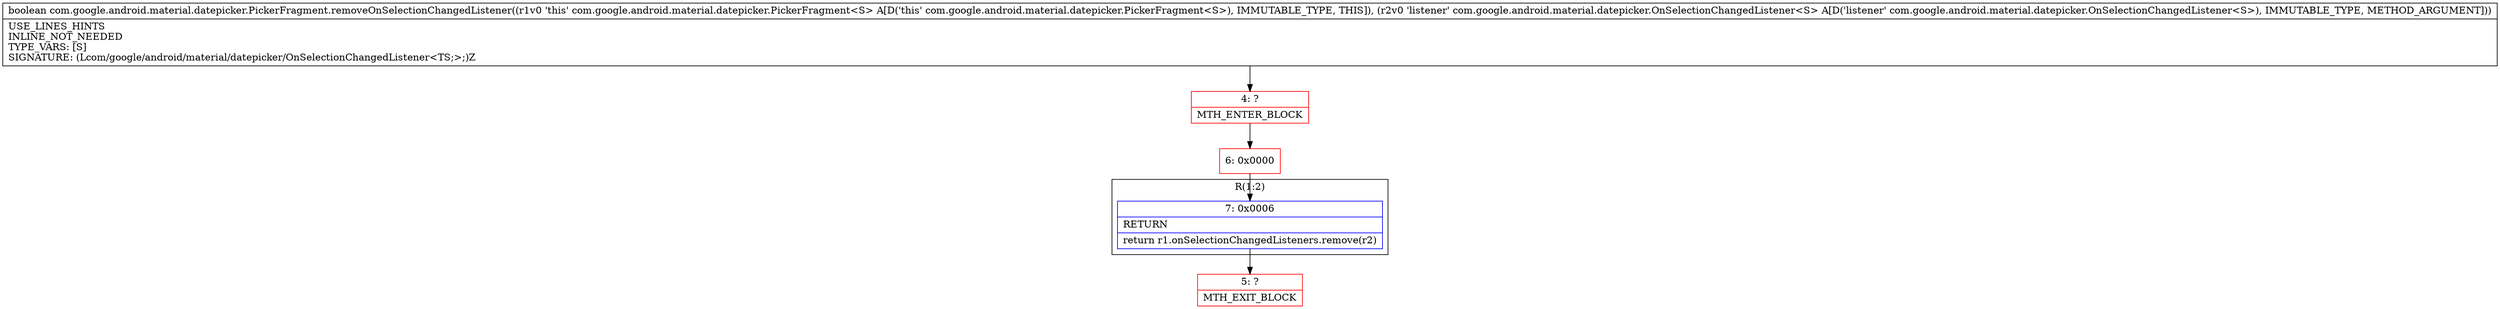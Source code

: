 digraph "CFG forcom.google.android.material.datepicker.PickerFragment.removeOnSelectionChangedListener(Lcom\/google\/android\/material\/datepicker\/OnSelectionChangedListener;)Z" {
subgraph cluster_Region_1201175749 {
label = "R(1:2)";
node [shape=record,color=blue];
Node_7 [shape=record,label="{7\:\ 0x0006|RETURN\l|return r1.onSelectionChangedListeners.remove(r2)\l}"];
}
Node_4 [shape=record,color=red,label="{4\:\ ?|MTH_ENTER_BLOCK\l}"];
Node_6 [shape=record,color=red,label="{6\:\ 0x0000}"];
Node_5 [shape=record,color=red,label="{5\:\ ?|MTH_EXIT_BLOCK\l}"];
MethodNode[shape=record,label="{boolean com.google.android.material.datepicker.PickerFragment.removeOnSelectionChangedListener((r1v0 'this' com.google.android.material.datepicker.PickerFragment\<S\> A[D('this' com.google.android.material.datepicker.PickerFragment\<S\>), IMMUTABLE_TYPE, THIS]), (r2v0 'listener' com.google.android.material.datepicker.OnSelectionChangedListener\<S\> A[D('listener' com.google.android.material.datepicker.OnSelectionChangedListener\<S\>), IMMUTABLE_TYPE, METHOD_ARGUMENT]))  | USE_LINES_HINTS\lINLINE_NOT_NEEDED\lTYPE_VARS: [S]\lSIGNATURE: (Lcom\/google\/android\/material\/datepicker\/OnSelectionChangedListener\<TS;\>;)Z\l}"];
MethodNode -> Node_4;Node_7 -> Node_5;
Node_4 -> Node_6;
Node_6 -> Node_7;
}

